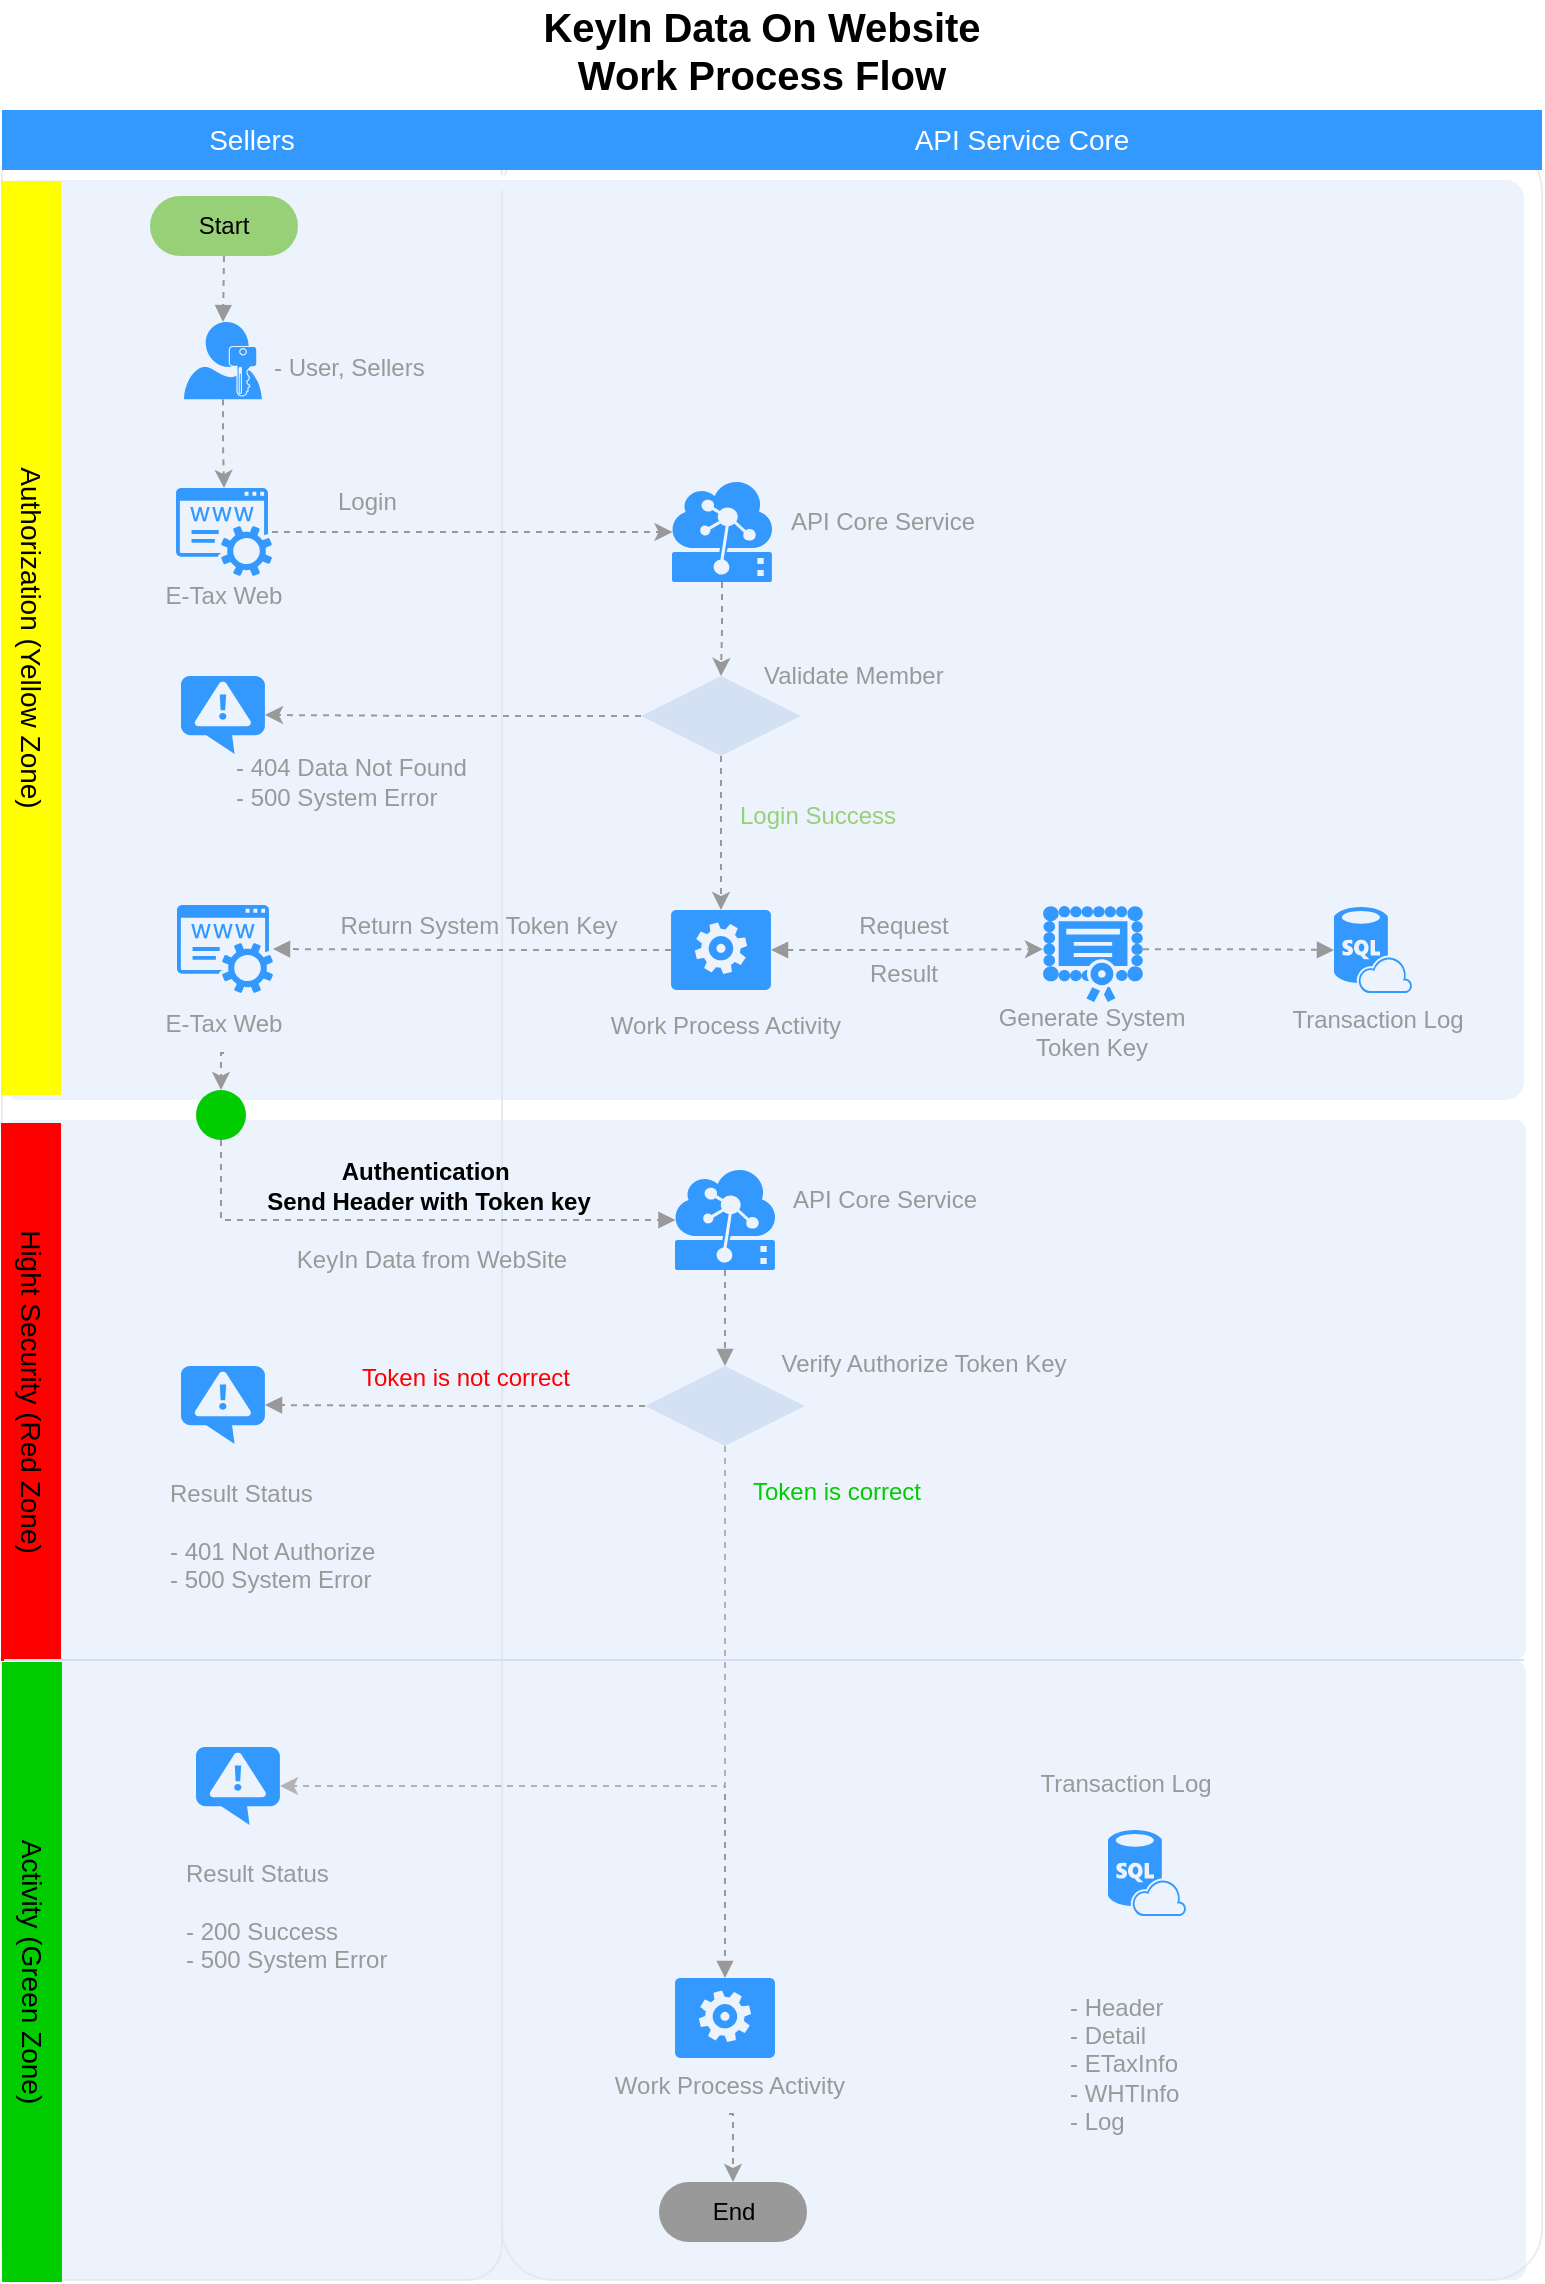 <mxfile version="10.8.0" type="github"><diagram id="sG8xc5JFjJOHP6B5CX7v" name="Page-1"><mxGraphModel dx="1220" dy="634" grid="1" gridSize="10" guides="1" tooltips="1" connect="1" arrows="1" fold="1" page="1" pageScale="1" pageWidth="827" pageHeight="1169" math="0" shadow="0"><root><mxCell id="0"/><mxCell id="1" parent="0"/><mxCell id="oGahyvVpYtA64wqIF5Fg-1" value="" style="rounded=1;whiteSpace=wrap;html=1;strokeColor=#E6E6E6;strokeWidth=1;fillColor=#FFFFFF;fontFamily=Helvetica;fontSize=14;fontColor=#FFB366;opacity=75;verticalAlign=top;fontStyle=1;arcSize=5;" vertex="1" parent="1"><mxGeometry x="290" y="80" width="520" height="1070" as="geometry"/></mxCell><mxCell id="oGahyvVpYtA64wqIF5Fg-2" value="" style="rounded=1;whiteSpace=wrap;html=1;strokeColor=#E6E6E6;strokeWidth=1;fillColor=#FFFFFF;fontFamily=Helvetica;fontSize=14;fontColor=#FFB366;opacity=75;verticalAlign=top;fontStyle=1;arcSize=7;" vertex="1" parent="1"><mxGeometry x="40" y="80" width="250" height="1070" as="geometry"/></mxCell><mxCell id="oGahyvVpYtA64wqIF5Fg-3" value="" style="shape=mxgraph.arrows.two_way_arrow_horizontal;html=1;verticalLabelPosition=bottom;verticalAlign=top;strokeWidth=2;strokeColor=none;dashed=1;fillColor=#FFFFFF;fontFamily=Verdana;fontSize=12;fontColor=#00BEF2" vertex="1" parent="1"><mxGeometry x="255.5" y="94" width="67" height="15" as="geometry"/></mxCell><mxCell id="oGahyvVpYtA64wqIF5Fg-4" value="" style="rounded=1;whiteSpace=wrap;html=1;strokeColor=none;strokeWidth=1;fillColor=#dae8fc;fontSize=12;align=center;arcSize=2;opacity=50;" vertex="1" parent="1"><mxGeometry x="41" y="840" width="761" height="310" as="geometry"/></mxCell><mxCell id="oGahyvVpYtA64wqIF5Fg-5" value="" style="rounded=1;whiteSpace=wrap;html=1;strokeColor=none;strokeWidth=1;fillColor=#dae8fc;fontSize=12;align=center;arcSize=2;opacity=50;" vertex="1" parent="1"><mxGeometry x="41" y="570" width="761" height="270" as="geometry"/></mxCell><mxCell id="oGahyvVpYtA64wqIF5Fg-6" value="" style="rounded=1;whiteSpace=wrap;html=1;strokeColor=none;strokeWidth=1;fillColor=#dae8fc;fontSize=12;align=center;arcSize=2;opacity=50;" vertex="1" parent="1"><mxGeometry x="40" y="100" width="761" height="460" as="geometry"/></mxCell><mxCell id="oGahyvVpYtA64wqIF5Fg-7" value="KeyIn Data On Website&lt;br&gt;Work Process Flow" style="text;html=1;strokeColor=none;fillColor=none;align=center;verticalAlign=middle;whiteSpace=wrap;rounded=0;fontStyle=1;fontSize=20;" vertex="1" parent="1"><mxGeometry x="290" y="10" width="260" height="50" as="geometry"/></mxCell><mxCell id="oGahyvVpYtA64wqIF5Fg-8" style="edgeStyle=orthogonalEdgeStyle;rounded=0;orthogonalLoop=1;jettySize=auto;html=1;exitX=0.5;exitY=1;exitDx=0;exitDy=0;exitPerimeter=0;entryX=0.5;entryY=0;entryDx=0;entryDy=0;dashed=1;startArrow=none;startFill=0;endArrow=block;endFill=1;strokeColor=#999999;" edge="1" parent="1" source="oGahyvVpYtA64wqIF5Fg-9" target="oGahyvVpYtA64wqIF5Fg-44"><mxGeometry relative="1" as="geometry"/></mxCell><mxCell id="oGahyvVpYtA64wqIF5Fg-9" value="" style="shadow=0;dashed=0;html=1;strokeColor=none;labelPosition=center;verticalLabelPosition=bottom;verticalAlign=top;align=center;shape=mxgraph.mscae.cloud.iot_edge;fillColor=#3399FF;pointerEvents=1;fontSize=12;fontColor=#999999;" vertex="1" parent="1"><mxGeometry x="376.5" y="595" width="50" height="50" as="geometry"/></mxCell><mxCell id="oGahyvVpYtA64wqIF5Fg-10" value="" style="verticalLabelPosition=bottom;html=1;verticalAlign=top;align=center;strokeColor=none;fillColor=#3399FF;shape=mxgraph.azure.notification_topic;fontSize=12;fontColor=#999999;" vertex="1" parent="1"><mxGeometry x="129.5" y="693" width="42" height="39" as="geometry"/></mxCell><mxCell id="oGahyvVpYtA64wqIF5Fg-11" value="Result Status&lt;br&gt;&lt;br&gt;- 401 Not Authorize&lt;br&gt;- 500 System Error&lt;br&gt;" style="text;html=1;strokeColor=none;fillColor=none;align=left;verticalAlign=middle;whiteSpace=wrap;rounded=0;fontSize=12;fontColor=#999999;" vertex="1" parent="1"><mxGeometry x="122" y="739" width="143" height="77" as="geometry"/></mxCell><mxCell id="oGahyvVpYtA64wqIF5Fg-12" style="edgeStyle=orthogonalEdgeStyle;rounded=0;orthogonalLoop=1;jettySize=auto;html=1;fontSize=14;strokeColor=#999999;dashed=1;entryX=0.005;entryY=0.5;entryDx=0;entryDy=0;entryPerimeter=0;" edge="1" parent="1" source="oGahyvVpYtA64wqIF5Fg-65" target="oGahyvVpYtA64wqIF5Fg-20"><mxGeometry relative="1" as="geometry"><mxPoint x="521" y="303" as="targetPoint"/><mxPoint x="187" y="303" as="sourcePoint"/></mxGeometry></mxCell><mxCell id="oGahyvVpYtA64wqIF5Fg-13" value="Login" style="text;html=1;strokeColor=none;fillColor=none;align=left;verticalAlign=middle;whiteSpace=wrap;rounded=0;fontSize=12;fontColor=#999999;" vertex="1" parent="1"><mxGeometry x="205.5" y="251" width="59" height="20" as="geometry"/></mxCell><mxCell id="oGahyvVpYtA64wqIF5Fg-14" style="edgeStyle=orthogonalEdgeStyle;rounded=0;orthogonalLoop=1;jettySize=auto;html=1;exitX=0.5;exitY=1;exitDx=0;exitDy=0;dashed=1;strokeColor=#999999;exitPerimeter=0;" edge="1" parent="1" source="oGahyvVpYtA64wqIF5Fg-24" target="oGahyvVpYtA64wqIF5Fg-65"><mxGeometry relative="1" as="geometry"><mxPoint x="151" y="259" as="sourcePoint"/><mxPoint x="151" y="315" as="targetPoint"/></mxGeometry></mxCell><mxCell id="oGahyvVpYtA64wqIF5Fg-15" value="" style="group" vertex="1" connectable="0" parent="1"><mxGeometry x="675" y="453.5" width="108" height="79" as="geometry"/></mxCell><mxCell id="oGahyvVpYtA64wqIF5Fg-16" value="" style="group" vertex="1" connectable="0" parent="oGahyvVpYtA64wqIF5Fg-15"><mxGeometry width="108" height="79" as="geometry"/></mxCell><mxCell id="oGahyvVpYtA64wqIF5Fg-17" value="Transaction Log" style="text;html=1;strokeColor=none;fillColor=none;align=center;verticalAlign=middle;whiteSpace=wrap;rounded=0;fontSize=12;fontColor=#999999;" vertex="1" parent="oGahyvVpYtA64wqIF5Fg-16"><mxGeometry x="-1" y="52" width="108" height="29" as="geometry"/></mxCell><mxCell id="oGahyvVpYtA64wqIF5Fg-18" value="" style="verticalLabelPosition=bottom;html=1;verticalAlign=top;align=center;strokeColor=none;fillColor=#3399FF;shape=mxgraph.azure.sql_database_sql_azure;fontSize=12;fontColor=#999999;" vertex="1" parent="oGahyvVpYtA64wqIF5Fg-16"><mxGeometry x="31" y="10" width="39" height="43" as="geometry"/></mxCell><mxCell id="oGahyvVpYtA64wqIF5Fg-19" style="edgeStyle=orthogonalEdgeStyle;rounded=0;orthogonalLoop=1;jettySize=auto;html=1;exitX=0.5;exitY=1;exitDx=0;exitDy=0;exitPerimeter=0;entryX=0.5;entryY=0;entryDx=0;entryDy=0;dashed=1;strokeColor=#999999;" edge="1" parent="1" source="oGahyvVpYtA64wqIF5Fg-20" target="oGahyvVpYtA64wqIF5Fg-69"><mxGeometry relative="1" as="geometry"/></mxCell><mxCell id="oGahyvVpYtA64wqIF5Fg-20" value="" style="shadow=0;dashed=0;html=1;strokeColor=none;labelPosition=center;verticalLabelPosition=bottom;verticalAlign=top;align=center;shape=mxgraph.mscae.cloud.iot_edge;fillColor=#3399FF;pointerEvents=1;fontSize=12;fontColor=#999999;" vertex="1" parent="1"><mxGeometry x="375" y="251" width="50" height="50" as="geometry"/></mxCell><mxCell id="oGahyvVpYtA64wqIF5Fg-21" value="API Core Service" style="text;html=1;strokeColor=none;fillColor=none;align=center;verticalAlign=middle;whiteSpace=wrap;rounded=0;fontSize=12;fontColor=#999999;" vertex="1" parent="1"><mxGeometry x="430" y="256.5" width="101" height="29" as="geometry"/></mxCell><mxCell id="oGahyvVpYtA64wqIF5Fg-22" value="" style="group" vertex="1" connectable="0" parent="1"><mxGeometry x="131" y="171" width="162.5" height="50" as="geometry"/></mxCell><mxCell id="oGahyvVpYtA64wqIF5Fg-23" value="&lt;font color=&quot;#999999&quot; style=&quot;font-size: 12px&quot;&gt;- User, Sellers&lt;br&gt;&lt;br&gt;&lt;/font&gt;" style="text;html=1;strokeColor=none;fillColor=none;align=left;verticalAlign=middle;whiteSpace=wrap;rounded=0;fontSize=12;" vertex="1" parent="oGahyvVpYtA64wqIF5Fg-22"><mxGeometry x="42.5" y="10" width="120" height="40" as="geometry"/></mxCell><mxCell id="oGahyvVpYtA64wqIF5Fg-24" value="" style="pointerEvents=1;shadow=0;dashed=0;html=1;strokeColor=none;labelPosition=center;verticalLabelPosition=bottom;verticalAlign=top;align=center;shape=mxgraph.mscae.enterprise.user_permissions;fillColor=#3399FF;fontSize=14;" vertex="1" parent="oGahyvVpYtA64wqIF5Fg-22"><mxGeometry width="39" height="38.678" as="geometry"/></mxCell><mxCell id="oGahyvVpYtA64wqIF5Fg-25" value="" style="group" vertex="1" connectable="0" parent="1"><mxGeometry x="321.5" y="465" width="160" height="72" as="geometry"/></mxCell><mxCell id="oGahyvVpYtA64wqIF5Fg-26" value="" style="verticalLabelPosition=bottom;html=1;verticalAlign=top;align=center;strokeColor=none;fillColor=#3399FF;shape=mxgraph.azure.worker_role;fontSize=12;fontColor=#999999;" vertex="1" parent="oGahyvVpYtA64wqIF5Fg-25"><mxGeometry x="53" width="50" height="40" as="geometry"/></mxCell><mxCell id="oGahyvVpYtA64wqIF5Fg-27" value="Work Process Activity&lt;br&gt;" style="text;html=1;strokeColor=none;fillColor=none;align=center;verticalAlign=middle;whiteSpace=wrap;rounded=0;fontSize=12;fontColor=#999999;" vertex="1" parent="oGahyvVpYtA64wqIF5Fg-25"><mxGeometry y="43" width="160" height="29" as="geometry"/></mxCell><mxCell id="oGahyvVpYtA64wqIF5Fg-28" value="" style="group" vertex="1" connectable="0" parent="1"><mxGeometry x="527.5" y="456.5" width="114" height="81" as="geometry"/></mxCell><mxCell id="oGahyvVpYtA64wqIF5Fg-29" value="" style="group" vertex="1" connectable="0" parent="oGahyvVpYtA64wqIF5Fg-28"><mxGeometry width="114" height="81" as="geometry"/></mxCell><mxCell id="oGahyvVpYtA64wqIF5Fg-30" value="Generate System Token Key&lt;br&gt;" style="text;html=1;strokeColor=none;fillColor=none;align=center;verticalAlign=middle;whiteSpace=wrap;rounded=0;fontSize=12;fontColor=#999999;" vertex="1" parent="oGahyvVpYtA64wqIF5Fg-29"><mxGeometry y="54" width="114" height="30" as="geometry"/></mxCell><mxCell id="oGahyvVpYtA64wqIF5Fg-31" value="" style="pointerEvents=1;shadow=0;dashed=0;html=1;strokeColor=none;labelPosition=center;verticalLabelPosition=bottom;verticalAlign=top;align=center;shape=mxgraph.mscae.intune.inventory_license;fillColor=#3399FF;fontSize=14;" vertex="1" parent="oGahyvVpYtA64wqIF5Fg-28"><mxGeometry x="33" y="6.5" width="50" height="48" as="geometry"/></mxCell><mxCell id="oGahyvVpYtA64wqIF5Fg-32" style="edgeStyle=orthogonalEdgeStyle;rounded=0;orthogonalLoop=1;jettySize=auto;html=1;exitX=1;exitY=0.5;exitDx=0;exitDy=0;exitPerimeter=0;entryX=0;entryY=0.45;entryDx=0;entryDy=0;entryPerimeter=0;dashed=1;strokeColor=#999999;startArrow=block;startFill=1;" edge="1" parent="1" source="oGahyvVpYtA64wqIF5Fg-26" target="oGahyvVpYtA64wqIF5Fg-31"><mxGeometry relative="1" as="geometry"/></mxCell><mxCell id="oGahyvVpYtA64wqIF5Fg-33" value="Request" style="text;html=1;strokeColor=none;fillColor=none;align=center;verticalAlign=middle;whiteSpace=wrap;rounded=0;fontSize=12;fontColor=#999999;" vertex="1" parent="1"><mxGeometry x="461" y="463" width="60" height="20" as="geometry"/></mxCell><mxCell id="oGahyvVpYtA64wqIF5Fg-34" value="Result" style="text;html=1;strokeColor=none;fillColor=none;align=center;verticalAlign=middle;whiteSpace=wrap;rounded=0;fontSize=12;fontColor=#999999;" vertex="1" parent="1"><mxGeometry x="461" y="487" width="60" height="20" as="geometry"/></mxCell><mxCell id="oGahyvVpYtA64wqIF5Fg-35" style="edgeStyle=orthogonalEdgeStyle;rounded=0;orthogonalLoop=1;jettySize=auto;html=1;exitX=0;exitY=0.5;exitDx=0;exitDy=0;exitPerimeter=0;dashed=1;startArrow=none;startFill=0;strokeColor=#999999;endArrow=block;endFill=1;" edge="1" parent="1" source="oGahyvVpYtA64wqIF5Fg-26" target="oGahyvVpYtA64wqIF5Fg-37"><mxGeometry relative="1" as="geometry"><mxPoint x="171" y="485" as="targetPoint"/></mxGeometry></mxCell><mxCell id="oGahyvVpYtA64wqIF5Fg-36" value="" style="group" vertex="1" connectable="0" parent="1"><mxGeometry x="96" y="462.5" width="110" height="74" as="geometry"/></mxCell><mxCell id="oGahyvVpYtA64wqIF5Fg-37" value="" style="pointerEvents=1;shadow=0;dashed=0;html=1;strokeColor=none;fillColor=#3399FF;labelPosition=center;verticalLabelPosition=bottom;verticalAlign=top;outlineConnect=0;align=center;shape=mxgraph.office.services.registrar_service;" vertex="1" parent="oGahyvVpYtA64wqIF5Fg-36"><mxGeometry x="31.5" width="48" height="44" as="geometry"/></mxCell><mxCell id="oGahyvVpYtA64wqIF5Fg-38" value="E-Tax Web" style="text;html=1;strokeColor=none;fillColor=none;align=center;verticalAlign=middle;whiteSpace=wrap;rounded=0;fontSize=12;fontColor=#999999;" vertex="1" parent="oGahyvVpYtA64wqIF5Fg-36"><mxGeometry y="44" width="110" height="30" as="geometry"/></mxCell><mxCell id="oGahyvVpYtA64wqIF5Fg-39" value="Return System Token Key&lt;br&gt;" style="text;html=1;strokeColor=none;fillColor=none;align=center;verticalAlign=middle;whiteSpace=wrap;rounded=0;fontSize=12;fontColor=#999999;" vertex="1" parent="1"><mxGeometry x="188" y="460.5" width="181" height="24" as="geometry"/></mxCell><mxCell id="oGahyvVpYtA64wqIF5Fg-40" style="edgeStyle=orthogonalEdgeStyle;rounded=0;orthogonalLoop=1;jettySize=auto;html=1;exitX=0.5;exitY=1;exitDx=0;exitDy=0;entryX=0.005;entryY=0.5;entryDx=0;entryDy=0;dashed=1;startArrow=none;startFill=0;endArrow=block;endFill=1;strokeColor=#999999;entryPerimeter=0;" edge="1" parent="1" source="oGahyvVpYtA64wqIF5Fg-73" target="oGahyvVpYtA64wqIF5Fg-9"><mxGeometry relative="1" as="geometry"><mxPoint x="368" y="622" as="targetPoint"/></mxGeometry></mxCell><mxCell id="oGahyvVpYtA64wqIF5Fg-41" style="edgeStyle=orthogonalEdgeStyle;rounded=0;orthogonalLoop=1;jettySize=auto;html=1;exitX=1;exitY=0.45;exitDx=0;exitDy=0;exitPerimeter=0;entryX=0;entryY=0.5;entryDx=0;entryDy=0;entryPerimeter=0;dashed=1;startArrow=none;startFill=0;endArrow=block;endFill=1;strokeColor=#999999;" edge="1" parent="1" source="oGahyvVpYtA64wqIF5Fg-31" target="oGahyvVpYtA64wqIF5Fg-18"><mxGeometry relative="1" as="geometry"/></mxCell><mxCell id="oGahyvVpYtA64wqIF5Fg-42" style="edgeStyle=orthogonalEdgeStyle;rounded=0;orthogonalLoop=1;jettySize=auto;html=1;exitX=0.5;exitY=1;exitDx=0;exitDy=0;dashed=1;startArrow=none;startFill=0;endArrow=block;endFill=1;strokeColor=#999999;entryX=0.5;entryY=0;entryDx=0;entryDy=0;entryPerimeter=0;" edge="1" parent="1" source="oGahyvVpYtA64wqIF5Fg-44" target="oGahyvVpYtA64wqIF5Fg-77"><mxGeometry relative="1" as="geometry"><mxPoint x="402" y="783" as="targetPoint"/></mxGeometry></mxCell><mxCell id="oGahyvVpYtA64wqIF5Fg-43" style="edgeStyle=orthogonalEdgeStyle;rounded=0;orthogonalLoop=1;jettySize=auto;html=1;exitX=0;exitY=0.5;exitDx=0;exitDy=0;entryX=1;entryY=0.5;entryDx=0;entryDy=0;entryPerimeter=0;dashed=1;startArrow=none;startFill=0;endArrow=block;endFill=1;strokeColor=#999999;" edge="1" parent="1" source="oGahyvVpYtA64wqIF5Fg-44" target="oGahyvVpYtA64wqIF5Fg-10"><mxGeometry relative="1" as="geometry"/></mxCell><mxCell id="oGahyvVpYtA64wqIF5Fg-91" style="edgeStyle=orthogonalEdgeStyle;rounded=0;orthogonalLoop=1;jettySize=auto;html=1;exitX=0.5;exitY=1;exitDx=0;exitDy=0;entryX=1;entryY=0.5;entryDx=0;entryDy=0;entryPerimeter=0;fontColor=#97D077;dashed=1;strokeColor=#B3B3B3;" edge="1" parent="1" source="oGahyvVpYtA64wqIF5Fg-44" target="oGahyvVpYtA64wqIF5Fg-89"><mxGeometry relative="1" as="geometry"/></mxCell><mxCell id="oGahyvVpYtA64wqIF5Fg-44" value="" style="rhombus;whiteSpace=wrap;html=1;strokeColor=none;strokeWidth=1;fillColor=#D4E1F5;fontSize=12;fontColor=#999999;align=left;" vertex="1" parent="1"><mxGeometry x="361.5" y="693" width="80" height="40" as="geometry"/></mxCell><mxCell id="oGahyvVpYtA64wqIF5Fg-45" value="Authentication&amp;nbsp;&lt;br&gt;Send Header with Token key&lt;br&gt;" style="text;html=1;strokeColor=none;fillColor=none;align=center;verticalAlign=middle;whiteSpace=wrap;rounded=0;fontSize=12;fontColor=#000000;fontStyle=1" vertex="1" parent="1"><mxGeometry x="157" y="586" width="193" height="34" as="geometry"/></mxCell><mxCell id="oGahyvVpYtA64wqIF5Fg-46" value="API Core Service" style="text;html=1;strokeColor=none;fillColor=none;align=center;verticalAlign=middle;whiteSpace=wrap;rounded=0;fontSize=12;fontColor=#999999;" vertex="1" parent="1"><mxGeometry x="431" y="595.5" width="101" height="29" as="geometry"/></mxCell><mxCell id="oGahyvVpYtA64wqIF5Fg-47" value="Token is correct" style="text;html=1;strokeColor=none;fillColor=none;align=center;verticalAlign=middle;whiteSpace=wrap;rounded=0;fontSize=12;fontColor=#00CC00;" vertex="1" parent="1"><mxGeometry x="407" y="741.5" width="101" height="29" as="geometry"/></mxCell><mxCell id="oGahyvVpYtA64wqIF5Fg-48" value="Verify Authorize Token Key" style="text;html=1;strokeColor=none;fillColor=none;align=center;verticalAlign=middle;whiteSpace=wrap;rounded=0;fontSize=12;fontColor=#999999;" vertex="1" parent="1"><mxGeometry x="421" y="677" width="160" height="29" as="geometry"/></mxCell><mxCell id="oGahyvVpYtA64wqIF5Fg-49" value="Token is not correct" style="text;html=1;strokeColor=none;fillColor=none;align=center;verticalAlign=middle;whiteSpace=wrap;rounded=0;fontSize=12;fontColor=#FF0000;" vertex="1" parent="1"><mxGeometry x="210" y="684" width="124" height="29" as="geometry"/></mxCell><mxCell id="oGahyvVpYtA64wqIF5Fg-58" value="End" style="rounded=1;whiteSpace=wrap;html=1;fontColor=#000000;align=center;arcSize=50;labelBackgroundColor=none;fillColor=#999999;strokeColor=none;" vertex="1" parent="1"><mxGeometry x="368.5" y="1101" width="74" height="30" as="geometry"/></mxCell><mxCell id="oGahyvVpYtA64wqIF5Fg-59" style="edgeStyle=orthogonalEdgeStyle;rounded=0;orthogonalLoop=1;jettySize=auto;html=1;exitX=0.5;exitY=1;exitDx=0;exitDy=0;entryX=0.5;entryY=0;entryDx=0;entryDy=0;entryPerimeter=0;dashed=1;startArrow=none;startFill=0;endArrow=block;endFill=1;strokeColor=#999999;fontColor=#000000;" edge="1" parent="1" source="oGahyvVpYtA64wqIF5Fg-60" target="oGahyvVpYtA64wqIF5Fg-24"><mxGeometry relative="1" as="geometry"/></mxCell><mxCell id="oGahyvVpYtA64wqIF5Fg-60" value="Start" style="rounded=1;whiteSpace=wrap;html=1;fontColor=#000000;align=center;arcSize=50;labelBackgroundColor=none;fillColor=#97D077;strokeColor=none;" vertex="1" parent="1"><mxGeometry x="114" y="108" width="74" height="30" as="geometry"/></mxCell><mxCell id="oGahyvVpYtA64wqIF5Fg-61" value="Login Success&lt;br&gt;" style="text;html=1;strokeColor=none;fillColor=none;align=left;verticalAlign=middle;whiteSpace=wrap;rounded=0;fontSize=12;fontColor=#97D077;" vertex="1" parent="1"><mxGeometry x="407" y="401" width="102" height="34" as="geometry"/></mxCell><mxCell id="oGahyvVpYtA64wqIF5Fg-63" value="Hight Security (Red Zone)" style="whiteSpace=wrap;html=1;dashed=1;strokeColor=none;strokeWidth=2;fillColor=#FF0000;fontFamily=Helvetica;fontSize=14;fontColor=#000000;fontStyle=0;rotation=90;" vertex="1" parent="1"><mxGeometry x="-80" y="691" width="269" height="30" as="geometry"/></mxCell><mxCell id="oGahyvVpYtA64wqIF5Fg-64" value="" style="group" vertex="1" connectable="0" parent="1"><mxGeometry x="95.5" y="254" width="110" height="69" as="geometry"/></mxCell><mxCell id="oGahyvVpYtA64wqIF5Fg-65" value="" style="pointerEvents=1;shadow=0;dashed=0;html=1;strokeColor=none;fillColor=#3399FF;labelPosition=center;verticalLabelPosition=bottom;verticalAlign=top;outlineConnect=0;align=center;shape=mxgraph.office.services.registrar_service;" vertex="1" parent="oGahyvVpYtA64wqIF5Fg-64"><mxGeometry x="31.5" width="48" height="44" as="geometry"/></mxCell><mxCell id="oGahyvVpYtA64wqIF5Fg-66" value="E-Tax Web" style="text;html=1;strokeColor=none;fillColor=none;align=center;verticalAlign=middle;whiteSpace=wrap;rounded=0;fontSize=12;fontColor=#999999;" vertex="1" parent="oGahyvVpYtA64wqIF5Fg-64"><mxGeometry y="39" width="110" height="30" as="geometry"/></mxCell><mxCell id="oGahyvVpYtA64wqIF5Fg-67" style="edgeStyle=orthogonalEdgeStyle;rounded=0;orthogonalLoop=1;jettySize=auto;html=1;exitX=0.5;exitY=1;exitDx=0;exitDy=0;entryX=0.5;entryY=0;entryDx=0;entryDy=0;entryPerimeter=0;dashed=1;strokeColor=#999999;fontColor=#00CC00;" edge="1" parent="1" source="oGahyvVpYtA64wqIF5Fg-69" target="oGahyvVpYtA64wqIF5Fg-26"><mxGeometry relative="1" as="geometry"/></mxCell><mxCell id="oGahyvVpYtA64wqIF5Fg-68" style="edgeStyle=orthogonalEdgeStyle;rounded=0;orthogonalLoop=1;jettySize=auto;html=1;exitX=0;exitY=0.5;exitDx=0;exitDy=0;entryX=1;entryY=0.5;entryDx=0;entryDy=0;entryPerimeter=0;dashed=1;strokeColor=#999999;fontColor=#00CC00;" edge="1" parent="1" source="oGahyvVpYtA64wqIF5Fg-69" target="oGahyvVpYtA64wqIF5Fg-70"><mxGeometry relative="1" as="geometry"/></mxCell><mxCell id="oGahyvVpYtA64wqIF5Fg-69" value="" style="rhombus;whiteSpace=wrap;html=1;strokeColor=none;strokeWidth=1;fillColor=#D4E1F5;fontSize=12;fontColor=#999999;align=left;" vertex="1" parent="1"><mxGeometry x="359.5" y="348" width="80" height="40" as="geometry"/></mxCell><mxCell id="oGahyvVpYtA64wqIF5Fg-70" value="" style="verticalLabelPosition=bottom;html=1;verticalAlign=top;align=center;strokeColor=none;fillColor=#3399FF;shape=mxgraph.azure.notification_topic;fontSize=12;fontColor=#999999;" vertex="1" parent="1"><mxGeometry x="129.5" y="348" width="42" height="39" as="geometry"/></mxCell><mxCell id="oGahyvVpYtA64wqIF5Fg-71" value="- 404 Data Not Found&lt;br&gt;- 500 System Error&lt;br&gt;" style="text;html=1;strokeColor=none;fillColor=none;align=left;verticalAlign=middle;whiteSpace=wrap;rounded=0;fontSize=12;fontColor=#999999;" vertex="1" parent="1"><mxGeometry x="155" y="383" width="143" height="35" as="geometry"/></mxCell><mxCell id="oGahyvVpYtA64wqIF5Fg-72" value="Validate Member&lt;br&gt;" style="text;html=1;strokeColor=none;fillColor=none;align=left;verticalAlign=middle;whiteSpace=wrap;rounded=0;fontSize=12;fontColor=#999999;" vertex="1" parent="1"><mxGeometry x="419" y="331" width="102" height="34" as="geometry"/></mxCell><mxCell id="oGahyvVpYtA64wqIF5Fg-73" value="" style="ellipse;whiteSpace=wrap;html=1;aspect=fixed;fillColor=#00CC00;fontColor=#000000;align=center;strokeColor=none;" vertex="1" parent="1"><mxGeometry x="137" y="555" width="25" height="25" as="geometry"/></mxCell><mxCell id="oGahyvVpYtA64wqIF5Fg-74" style="edgeStyle=orthogonalEdgeStyle;rounded=0;orthogonalLoop=1;jettySize=auto;html=1;exitX=0.5;exitY=1;exitDx=0;exitDy=0;entryX=0.5;entryY=0;entryDx=0;entryDy=0;dashed=1;strokeColor=#999999;fontColor=#000000;" edge="1" parent="1" source="oGahyvVpYtA64wqIF5Fg-38" target="oGahyvVpYtA64wqIF5Fg-73"><mxGeometry relative="1" as="geometry"/></mxCell><mxCell id="oGahyvVpYtA64wqIF5Fg-75" value="Activity (Green Zone)" style="whiteSpace=wrap;html=1;dashed=1;strokeColor=none;strokeWidth=2;fillColor=#00CC00;fontFamily=Helvetica;fontSize=14;fontColor=#000000;fontStyle=0;rotation=90;" vertex="1" parent="1"><mxGeometry x="-100" y="981" width="310" height="30" as="geometry"/></mxCell><mxCell id="oGahyvVpYtA64wqIF5Fg-76" value="" style="group" vertex="1" connectable="0" parent="1"><mxGeometry x="323.5" y="999" width="160" height="68" as="geometry"/></mxCell><mxCell id="oGahyvVpYtA64wqIF5Fg-77" value="" style="verticalLabelPosition=bottom;html=1;verticalAlign=top;align=center;strokeColor=none;fillColor=#3399FF;shape=mxgraph.azure.worker_role;fontSize=12;fontColor=#999999;" vertex="1" parent="oGahyvVpYtA64wqIF5Fg-76"><mxGeometry x="53" width="50" height="40" as="geometry"/></mxCell><mxCell id="oGahyvVpYtA64wqIF5Fg-78" value="Work Process Activity&lt;br&gt;" style="text;html=1;strokeColor=none;fillColor=none;align=center;verticalAlign=middle;whiteSpace=wrap;rounded=0;fontSize=12;fontColor=#999999;" vertex="1" parent="oGahyvVpYtA64wqIF5Fg-76"><mxGeometry y="39" width="160" height="29" as="geometry"/></mxCell><mxCell id="oGahyvVpYtA64wqIF5Fg-79" style="edgeStyle=orthogonalEdgeStyle;rounded=0;orthogonalLoop=1;jettySize=auto;html=1;exitX=0.5;exitY=1;exitDx=0;exitDy=0;entryX=0.5;entryY=0;entryDx=0;entryDy=0;strokeColor=#999999;dashed=1;" edge="1" parent="1" source="oGahyvVpYtA64wqIF5Fg-78" target="oGahyvVpYtA64wqIF5Fg-58"><mxGeometry relative="1" as="geometry"/></mxCell><mxCell id="oGahyvVpYtA64wqIF5Fg-81" value="Sellers" style="whiteSpace=wrap;html=1;dashed=1;strokeColor=none;strokeWidth=2;fillColor=#3399FF;fontFamily=Helvetica;fontSize=14;fontColor=#FFFFFF;fontStyle=0" vertex="1" parent="1"><mxGeometry x="40" y="65" width="250" height="30" as="geometry"/></mxCell><mxCell id="oGahyvVpYtA64wqIF5Fg-82" value="API Service Core" style="whiteSpace=wrap;html=1;dashed=1;strokeColor=none;strokeWidth=2;fillColor=#3399FF;fontFamily=Helvetica;fontSize=14;fontColor=#FFFFFF;fontStyle=0" vertex="1" parent="1"><mxGeometry x="290" y="65" width="520" height="30" as="geometry"/></mxCell><mxCell id="oGahyvVpYtA64wqIF5Fg-83" value="Authorization (Yellow Zone)" style="whiteSpace=wrap;html=1;dashed=1;strokeColor=none;strokeWidth=2;fillColor=#FFFF00;fontFamily=Helvetica;fontSize=14;fontColor=#000000;fontStyle=0;rotation=90;" vertex="1" parent="1"><mxGeometry x="-174" y="314" width="457" height="30" as="geometry"/></mxCell><mxCell id="oGahyvVpYtA64wqIF5Fg-84" value="KeyIn Data from WebSite" style="text;html=1;strokeColor=none;fillColor=none;align=center;verticalAlign=middle;whiteSpace=wrap;rounded=0;fontSize=12;fontColor=#999999;" vertex="1" parent="1"><mxGeometry x="170" y="625" width="170" height="29" as="geometry"/></mxCell><mxCell id="oGahyvVpYtA64wqIF5Fg-85" value="" style="endArrow=none;html=1;strokeColor=#D4E1F5;fontColor=#000000;" edge="1" parent="1"><mxGeometry width="50" height="50" relative="1" as="geometry"><mxPoint x="41" y="840" as="sourcePoint"/><mxPoint x="801" y="840" as="targetPoint"/></mxGeometry></mxCell><mxCell id="oGahyvVpYtA64wqIF5Fg-86" value="Transaction Log" style="text;html=1;strokeColor=none;fillColor=none;align=center;verticalAlign=middle;whiteSpace=wrap;rounded=0;fontSize=12;fontColor=#999999;" vertex="1" parent="1"><mxGeometry x="548" y="887.5" width="108" height="29" as="geometry"/></mxCell><mxCell id="oGahyvVpYtA64wqIF5Fg-87" value="" style="verticalLabelPosition=bottom;html=1;verticalAlign=top;align=center;strokeColor=none;fillColor=#3399FF;shape=mxgraph.azure.sql_database_sql_azure;fontSize=12;fontColor=#999999;" vertex="1" parent="1"><mxGeometry x="593" y="925" width="39" height="43" as="geometry"/></mxCell><mxCell id="oGahyvVpYtA64wqIF5Fg-88" value="- Header&lt;br&gt;- Detail&lt;br&gt;- ETaxInfo&lt;br&gt;- WHTInfo&lt;br&gt;- Log&lt;br&gt;" style="text;html=1;strokeColor=none;fillColor=none;align=left;verticalAlign=middle;whiteSpace=wrap;rounded=0;fontSize=12;fontColor=#999999;" vertex="1" parent="1"><mxGeometry x="572" y="1004.5" width="103" height="74" as="geometry"/></mxCell><mxCell id="oGahyvVpYtA64wqIF5Fg-89" value="" style="verticalLabelPosition=bottom;html=1;verticalAlign=top;align=center;strokeColor=none;fillColor=#3399FF;shape=mxgraph.azure.notification_topic;fontSize=12;fontColor=#999999;" vertex="1" parent="1"><mxGeometry x="137" y="883.5" width="42" height="39" as="geometry"/></mxCell><mxCell id="oGahyvVpYtA64wqIF5Fg-90" value="Result Status&lt;br&gt;&lt;br&gt;- 200 Success&lt;br&gt;- 500 System Error&lt;br&gt;" style="text;html=1;strokeColor=none;fillColor=none;align=left;verticalAlign=middle;whiteSpace=wrap;rounded=0;fontSize=12;fontColor=#999999;" vertex="1" parent="1"><mxGeometry x="129.5" y="929.5" width="143" height="77" as="geometry"/></mxCell></root></mxGraphModel></diagram></mxfile>